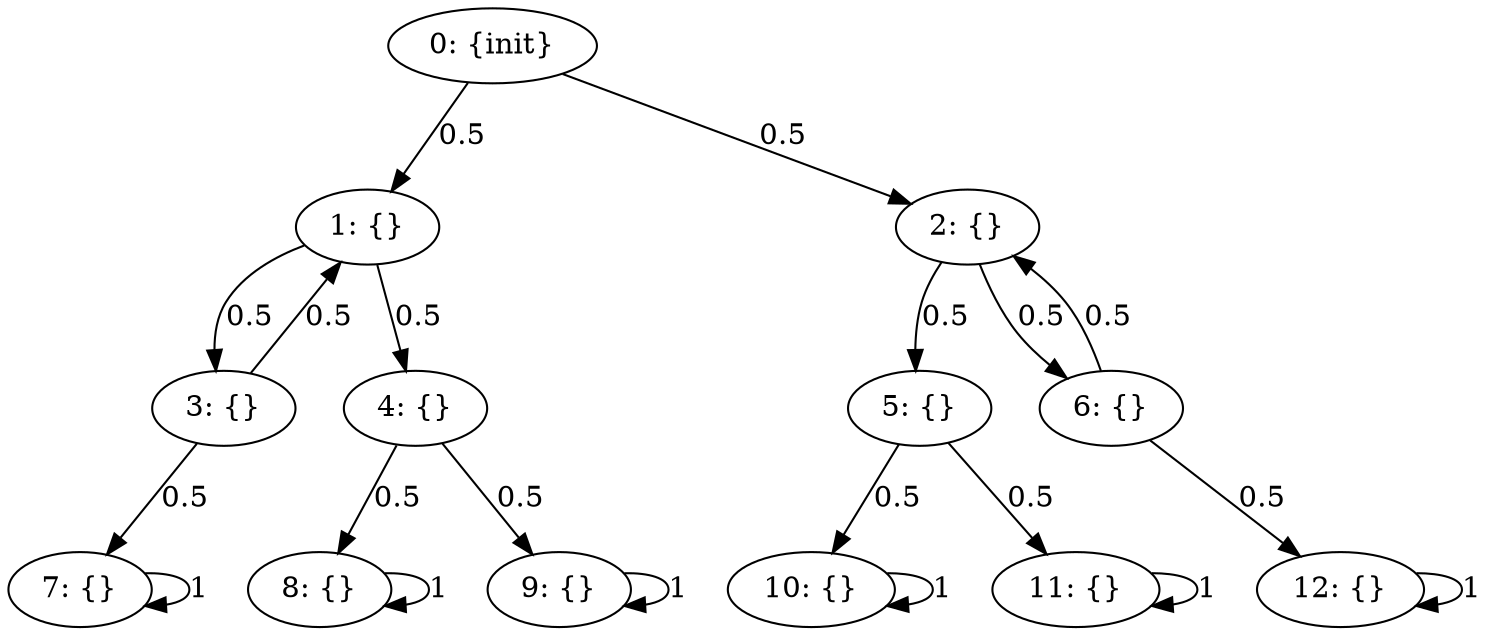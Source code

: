 digraph model {
	0 [ label = "0: {init}" ];
	1 [ label = "1: {}" ];
	2 [ label = "2: {}" ];
	3 [ label = "3: {}" ];
	4 [ label = "4: {}" ];
	5 [ label = "5: {}" ];
	6 [ label = "6: {}" ];
	7 [ label = "7: {}" ];
	8 [ label = "8: {}" ];
	9 [ label = "9: {}" ];
	10 [ label = "10: {}" ];
	11 [ label = "11: {}" ];
	12 [ label = "12: {}" ];
	0 -> 1 [ label= "0.5" ];
	0 -> 2 [ label= "0.5" ];
	1 -> 3 [ label= "0.5" ];
	1 -> 4 [ label= "0.5" ];
	2 -> 5 [ label= "0.5" ];
	2 -> 6 [ label= "0.5" ];
	3 -> 1 [ label= "0.5" ];
	3 -> 7 [ label= "0.5" ];
	4 -> 8 [ label= "0.5" ];
	4 -> 9 [ label= "0.5" ];
	5 -> 10 [ label= "0.5" ];
	5 -> 11 [ label= "0.5" ];
	6 -> 2 [ label= "0.5" ];
	6 -> 12 [ label= "0.5" ];
	7 -> 7 [ label= "1" ];
	8 -> 8 [ label= "1" ];
	9 -> 9 [ label= "1" ];
	10 -> 10 [ label= "1" ];
	11 -> 11 [ label= "1" ];
	12 -> 12 [ label= "1" ];
}
